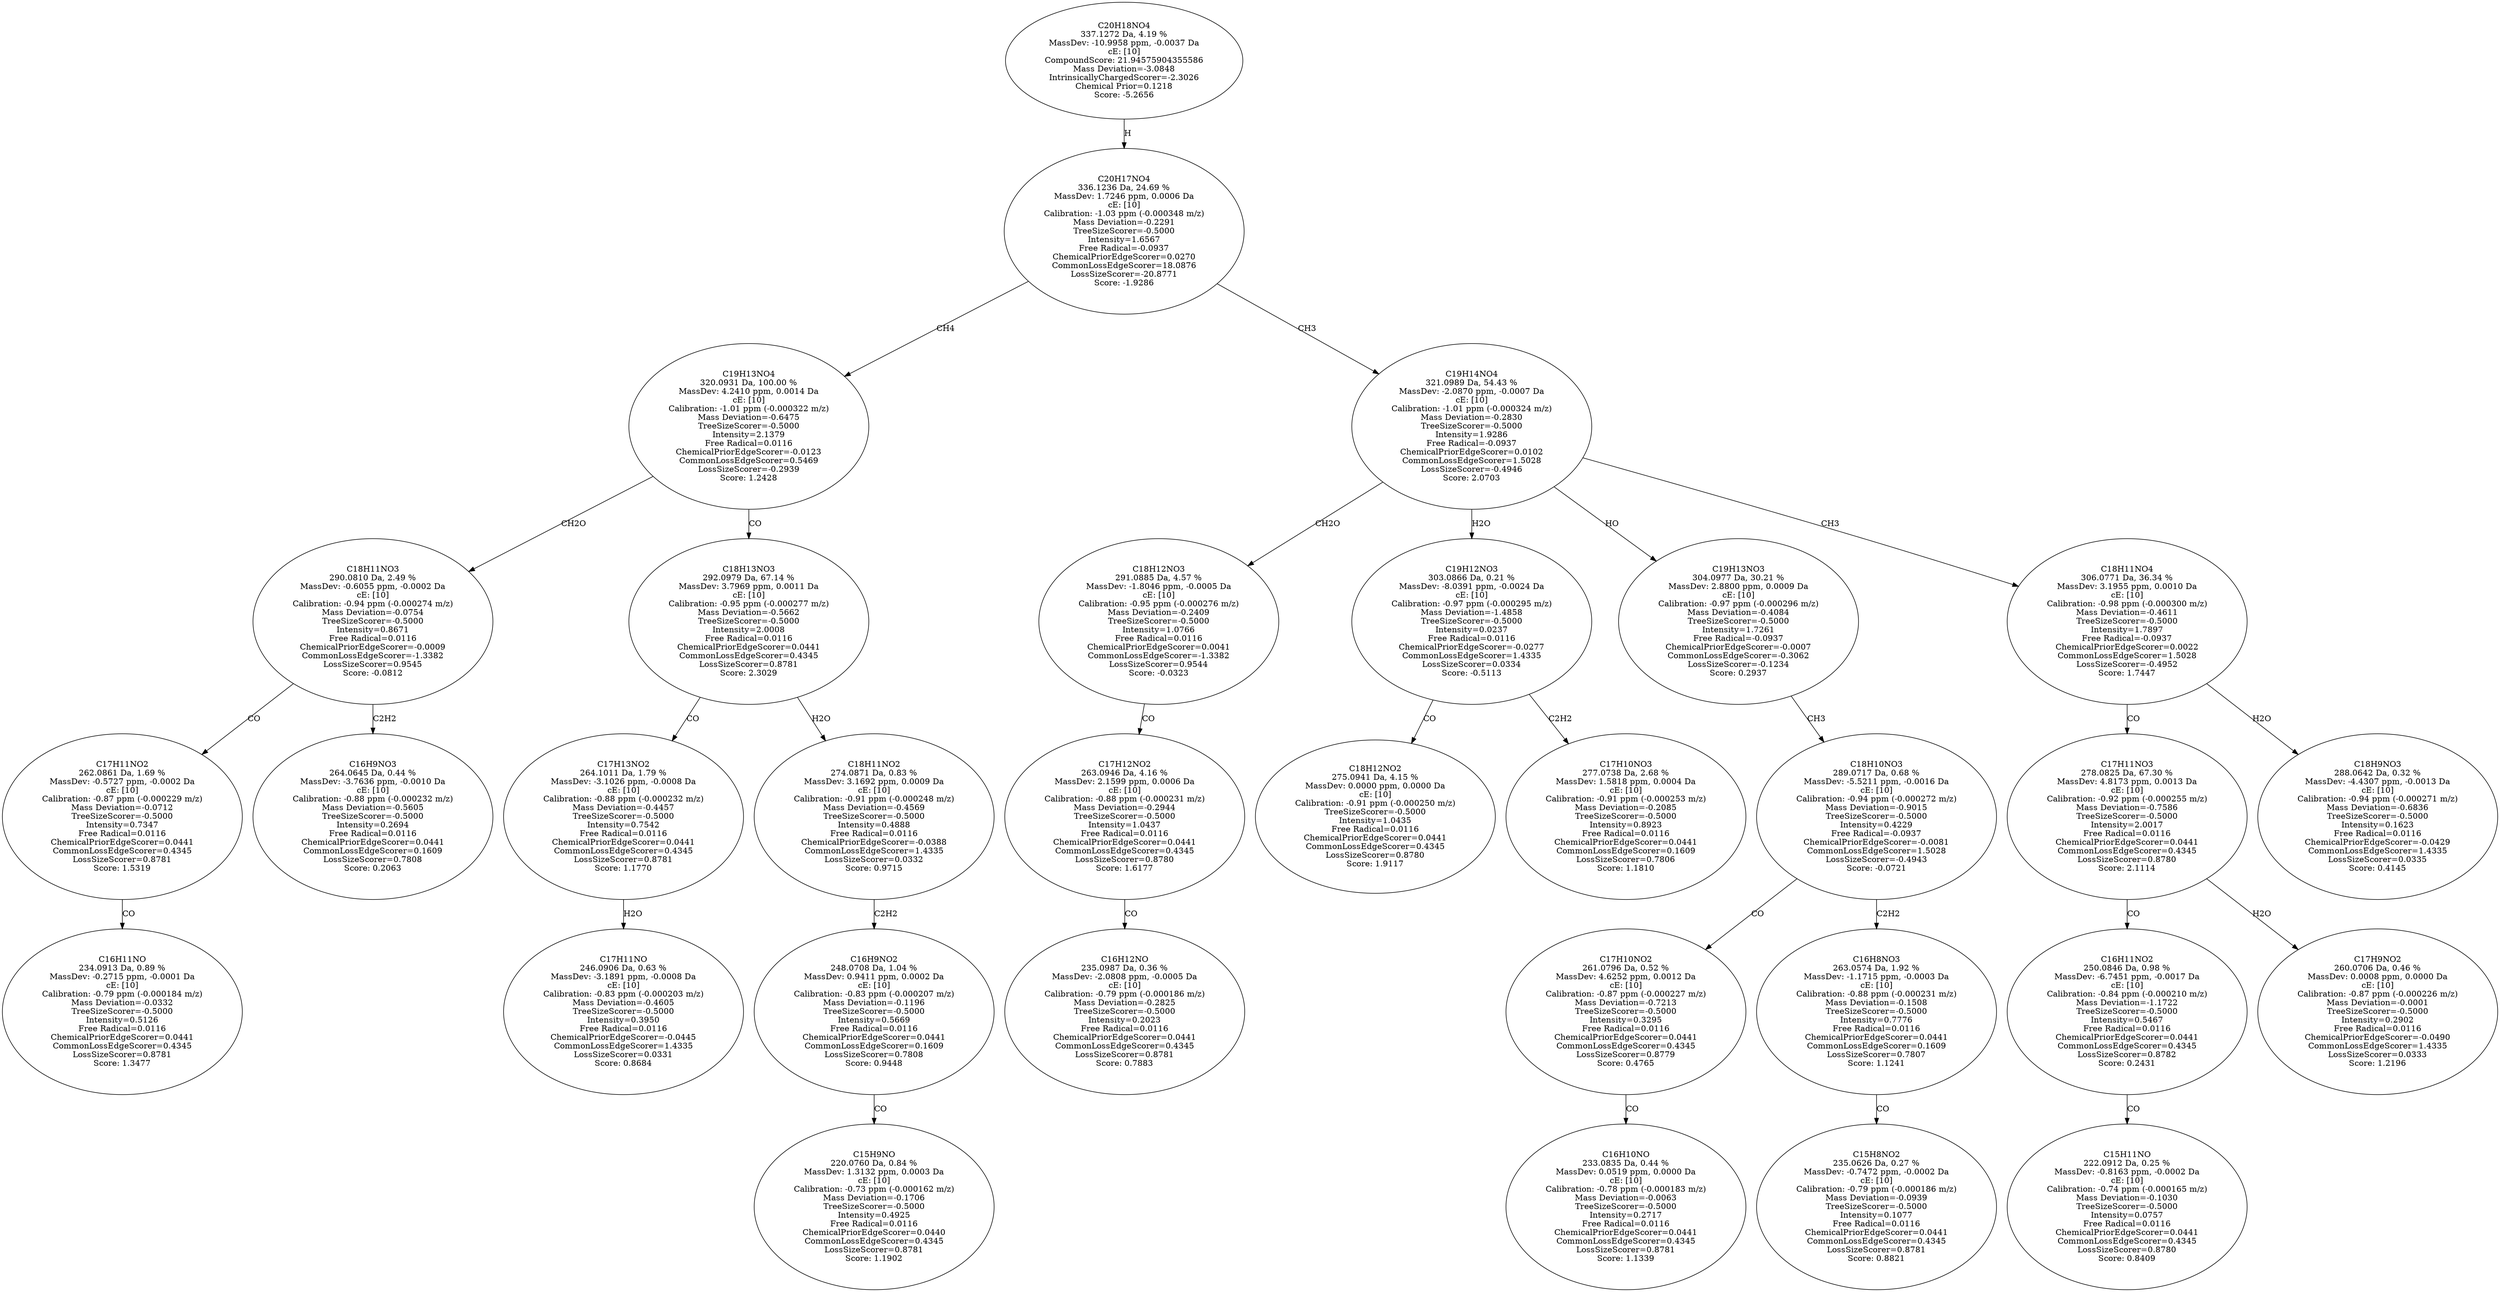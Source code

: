 strict digraph {
v1 [label="C16H11NO\n234.0913 Da, 0.89 %\nMassDev: -0.2715 ppm, -0.0001 Da\ncE: [10]\nCalibration: -0.79 ppm (-0.000184 m/z)\nMass Deviation=-0.0332\nTreeSizeScorer=-0.5000\nIntensity=0.5126\nFree Radical=0.0116\nChemicalPriorEdgeScorer=0.0441\nCommonLossEdgeScorer=0.4345\nLossSizeScorer=0.8781\nScore: 1.3477"];
v2 [label="C17H11NO2\n262.0861 Da, 1.69 %\nMassDev: -0.5727 ppm, -0.0002 Da\ncE: [10]\nCalibration: -0.87 ppm (-0.000229 m/z)\nMass Deviation=-0.0712\nTreeSizeScorer=-0.5000\nIntensity=0.7347\nFree Radical=0.0116\nChemicalPriorEdgeScorer=0.0441\nCommonLossEdgeScorer=0.4345\nLossSizeScorer=0.8781\nScore: 1.5319"];
v3 [label="C16H9NO3\n264.0645 Da, 0.44 %\nMassDev: -3.7636 ppm, -0.0010 Da\ncE: [10]\nCalibration: -0.88 ppm (-0.000232 m/z)\nMass Deviation=-0.5605\nTreeSizeScorer=-0.5000\nIntensity=0.2694\nFree Radical=0.0116\nChemicalPriorEdgeScorer=0.0441\nCommonLossEdgeScorer=0.1609\nLossSizeScorer=0.7808\nScore: 0.2063"];
v4 [label="C18H11NO3\n290.0810 Da, 2.49 %\nMassDev: -0.6055 ppm, -0.0002 Da\ncE: [10]\nCalibration: -0.94 ppm (-0.000274 m/z)\nMass Deviation=-0.0754\nTreeSizeScorer=-0.5000\nIntensity=0.8671\nFree Radical=0.0116\nChemicalPriorEdgeScorer=-0.0009\nCommonLossEdgeScorer=-1.3382\nLossSizeScorer=0.9545\nScore: -0.0812"];
v5 [label="C17H11NO\n246.0906 Da, 0.63 %\nMassDev: -3.1891 ppm, -0.0008 Da\ncE: [10]\nCalibration: -0.83 ppm (-0.000203 m/z)\nMass Deviation=-0.4605\nTreeSizeScorer=-0.5000\nIntensity=0.3950\nFree Radical=0.0116\nChemicalPriorEdgeScorer=-0.0445\nCommonLossEdgeScorer=1.4335\nLossSizeScorer=0.0331\nScore: 0.8684"];
v6 [label="C17H13NO2\n264.1011 Da, 1.79 %\nMassDev: -3.1026 ppm, -0.0008 Da\ncE: [10]\nCalibration: -0.88 ppm (-0.000232 m/z)\nMass Deviation=-0.4457\nTreeSizeScorer=-0.5000\nIntensity=0.7542\nFree Radical=0.0116\nChemicalPriorEdgeScorer=0.0441\nCommonLossEdgeScorer=0.4345\nLossSizeScorer=0.8781\nScore: 1.1770"];
v7 [label="C15H9NO\n220.0760 Da, 0.84 %\nMassDev: 1.3132 ppm, 0.0003 Da\ncE: [10]\nCalibration: -0.73 ppm (-0.000162 m/z)\nMass Deviation=-0.1706\nTreeSizeScorer=-0.5000\nIntensity=0.4925\nFree Radical=0.0116\nChemicalPriorEdgeScorer=0.0440\nCommonLossEdgeScorer=0.4345\nLossSizeScorer=0.8781\nScore: 1.1902"];
v8 [label="C16H9NO2\n248.0708 Da, 1.04 %\nMassDev: 0.9411 ppm, 0.0002 Da\ncE: [10]\nCalibration: -0.83 ppm (-0.000207 m/z)\nMass Deviation=-0.1196\nTreeSizeScorer=-0.5000\nIntensity=0.5669\nFree Radical=0.0116\nChemicalPriorEdgeScorer=0.0441\nCommonLossEdgeScorer=0.1609\nLossSizeScorer=0.7808\nScore: 0.9448"];
v9 [label="C18H11NO2\n274.0871 Da, 0.83 %\nMassDev: 3.1692 ppm, 0.0009 Da\ncE: [10]\nCalibration: -0.91 ppm (-0.000248 m/z)\nMass Deviation=-0.4569\nTreeSizeScorer=-0.5000\nIntensity=0.4888\nFree Radical=0.0116\nChemicalPriorEdgeScorer=-0.0388\nCommonLossEdgeScorer=1.4335\nLossSizeScorer=0.0332\nScore: 0.9715"];
v10 [label="C18H13NO3\n292.0979 Da, 67.14 %\nMassDev: 3.7969 ppm, 0.0011 Da\ncE: [10]\nCalibration: -0.95 ppm (-0.000277 m/z)\nMass Deviation=-0.5662\nTreeSizeScorer=-0.5000\nIntensity=2.0008\nFree Radical=0.0116\nChemicalPriorEdgeScorer=0.0441\nCommonLossEdgeScorer=0.4345\nLossSizeScorer=0.8781\nScore: 2.3029"];
v11 [label="C19H13NO4\n320.0931 Da, 100.00 %\nMassDev: 4.2410 ppm, 0.0014 Da\ncE: [10]\nCalibration: -1.01 ppm (-0.000322 m/z)\nMass Deviation=-0.6475\nTreeSizeScorer=-0.5000\nIntensity=2.1379\nFree Radical=0.0116\nChemicalPriorEdgeScorer=-0.0123\nCommonLossEdgeScorer=0.5469\nLossSizeScorer=-0.2939\nScore: 1.2428"];
v12 [label="C16H12NO\n235.0987 Da, 0.36 %\nMassDev: -2.0808 ppm, -0.0005 Da\ncE: [10]\nCalibration: -0.79 ppm (-0.000186 m/z)\nMass Deviation=-0.2825\nTreeSizeScorer=-0.5000\nIntensity=0.2023\nFree Radical=0.0116\nChemicalPriorEdgeScorer=0.0441\nCommonLossEdgeScorer=0.4345\nLossSizeScorer=0.8781\nScore: 0.7883"];
v13 [label="C17H12NO2\n263.0946 Da, 4.16 %\nMassDev: 2.1599 ppm, 0.0006 Da\ncE: [10]\nCalibration: -0.88 ppm (-0.000231 m/z)\nMass Deviation=-0.2944\nTreeSizeScorer=-0.5000\nIntensity=1.0437\nFree Radical=0.0116\nChemicalPriorEdgeScorer=0.0441\nCommonLossEdgeScorer=0.4345\nLossSizeScorer=0.8780\nScore: 1.6177"];
v14 [label="C18H12NO3\n291.0885 Da, 4.57 %\nMassDev: -1.8046 ppm, -0.0005 Da\ncE: [10]\nCalibration: -0.95 ppm (-0.000276 m/z)\nMass Deviation=-0.2409\nTreeSizeScorer=-0.5000\nIntensity=1.0766\nFree Radical=0.0116\nChemicalPriorEdgeScorer=0.0041\nCommonLossEdgeScorer=-1.3382\nLossSizeScorer=0.9544\nScore: -0.0323"];
v15 [label="C18H12NO2\n275.0941 Da, 4.15 %\nMassDev: 0.0000 ppm, 0.0000 Da\ncE: [10]\nCalibration: -0.91 ppm (-0.000250 m/z)\nTreeSizeScorer=-0.5000\nIntensity=1.0435\nFree Radical=0.0116\nChemicalPriorEdgeScorer=0.0441\nCommonLossEdgeScorer=0.4345\nLossSizeScorer=0.8780\nScore: 1.9117"];
v16 [label="C17H10NO3\n277.0738 Da, 2.68 %\nMassDev: 1.5818 ppm, 0.0004 Da\ncE: [10]\nCalibration: -0.91 ppm (-0.000253 m/z)\nMass Deviation=-0.2085\nTreeSizeScorer=-0.5000\nIntensity=0.8923\nFree Radical=0.0116\nChemicalPriorEdgeScorer=0.0441\nCommonLossEdgeScorer=0.1609\nLossSizeScorer=0.7806\nScore: 1.1810"];
v17 [label="C19H12NO3\n303.0866 Da, 0.21 %\nMassDev: -8.0391 ppm, -0.0024 Da\ncE: [10]\nCalibration: -0.97 ppm (-0.000295 m/z)\nMass Deviation=-1.4858\nTreeSizeScorer=-0.5000\nIntensity=0.0237\nFree Radical=0.0116\nChemicalPriorEdgeScorer=-0.0277\nCommonLossEdgeScorer=1.4335\nLossSizeScorer=0.0334\nScore: -0.5113"];
v18 [label="C16H10NO\n233.0835 Da, 0.44 %\nMassDev: 0.0519 ppm, 0.0000 Da\ncE: [10]\nCalibration: -0.78 ppm (-0.000183 m/z)\nMass Deviation=-0.0063\nTreeSizeScorer=-0.5000\nIntensity=0.2717\nFree Radical=0.0116\nChemicalPriorEdgeScorer=0.0441\nCommonLossEdgeScorer=0.4345\nLossSizeScorer=0.8781\nScore: 1.1339"];
v19 [label="C17H10NO2\n261.0796 Da, 0.52 %\nMassDev: 4.6252 ppm, 0.0012 Da\ncE: [10]\nCalibration: -0.87 ppm (-0.000227 m/z)\nMass Deviation=-0.7213\nTreeSizeScorer=-0.5000\nIntensity=0.3295\nFree Radical=0.0116\nChemicalPriorEdgeScorer=0.0441\nCommonLossEdgeScorer=0.4345\nLossSizeScorer=0.8779\nScore: 0.4765"];
v20 [label="C15H8NO2\n235.0626 Da, 0.27 %\nMassDev: -0.7472 ppm, -0.0002 Da\ncE: [10]\nCalibration: -0.79 ppm (-0.000186 m/z)\nMass Deviation=-0.0939\nTreeSizeScorer=-0.5000\nIntensity=0.1077\nFree Radical=0.0116\nChemicalPriorEdgeScorer=0.0441\nCommonLossEdgeScorer=0.4345\nLossSizeScorer=0.8781\nScore: 0.8821"];
v21 [label="C16H8NO3\n263.0574 Da, 1.92 %\nMassDev: -1.1715 ppm, -0.0003 Da\ncE: [10]\nCalibration: -0.88 ppm (-0.000231 m/z)\nMass Deviation=-0.1508\nTreeSizeScorer=-0.5000\nIntensity=0.7776\nFree Radical=0.0116\nChemicalPriorEdgeScorer=0.0441\nCommonLossEdgeScorer=0.1609\nLossSizeScorer=0.7807\nScore: 1.1241"];
v22 [label="C18H10NO3\n289.0717 Da, 0.68 %\nMassDev: -5.5211 ppm, -0.0016 Da\ncE: [10]\nCalibration: -0.94 ppm (-0.000272 m/z)\nMass Deviation=-0.9015\nTreeSizeScorer=-0.5000\nIntensity=0.4229\nFree Radical=-0.0937\nChemicalPriorEdgeScorer=-0.0081\nCommonLossEdgeScorer=1.5028\nLossSizeScorer=-0.4943\nScore: -0.0721"];
v23 [label="C19H13NO3\n304.0977 Da, 30.21 %\nMassDev: 2.8800 ppm, 0.0009 Da\ncE: [10]\nCalibration: -0.97 ppm (-0.000296 m/z)\nMass Deviation=-0.4084\nTreeSizeScorer=-0.5000\nIntensity=1.7261\nFree Radical=-0.0937\nChemicalPriorEdgeScorer=-0.0007\nCommonLossEdgeScorer=-0.3062\nLossSizeScorer=-0.1234\nScore: 0.2937"];
v24 [label="C15H11NO\n222.0912 Da, 0.25 %\nMassDev: -0.8163 ppm, -0.0002 Da\ncE: [10]\nCalibration: -0.74 ppm (-0.000165 m/z)\nMass Deviation=-0.1030\nTreeSizeScorer=-0.5000\nIntensity=0.0757\nFree Radical=0.0116\nChemicalPriorEdgeScorer=0.0441\nCommonLossEdgeScorer=0.4345\nLossSizeScorer=0.8780\nScore: 0.8409"];
v25 [label="C16H11NO2\n250.0846 Da, 0.98 %\nMassDev: -6.7451 ppm, -0.0017 Da\ncE: [10]\nCalibration: -0.84 ppm (-0.000210 m/z)\nMass Deviation=-1.1722\nTreeSizeScorer=-0.5000\nIntensity=0.5467\nFree Radical=0.0116\nChemicalPriorEdgeScorer=0.0441\nCommonLossEdgeScorer=0.4345\nLossSizeScorer=0.8782\nScore: 0.2431"];
v26 [label="C17H9NO2\n260.0706 Da, 0.46 %\nMassDev: 0.0008 ppm, 0.0000 Da\ncE: [10]\nCalibration: -0.87 ppm (-0.000226 m/z)\nMass Deviation=-0.0001\nTreeSizeScorer=-0.5000\nIntensity=0.2902\nFree Radical=0.0116\nChemicalPriorEdgeScorer=-0.0490\nCommonLossEdgeScorer=1.4335\nLossSizeScorer=0.0333\nScore: 1.2196"];
v27 [label="C17H11NO3\n278.0825 Da, 67.30 %\nMassDev: 4.8173 ppm, 0.0013 Da\ncE: [10]\nCalibration: -0.92 ppm (-0.000255 m/z)\nMass Deviation=-0.7586\nTreeSizeScorer=-0.5000\nIntensity=2.0017\nFree Radical=0.0116\nChemicalPriorEdgeScorer=0.0441\nCommonLossEdgeScorer=0.4345\nLossSizeScorer=0.8780\nScore: 2.1114"];
v28 [label="C18H9NO3\n288.0642 Da, 0.32 %\nMassDev: -4.4307 ppm, -0.0013 Da\ncE: [10]\nCalibration: -0.94 ppm (-0.000271 m/z)\nMass Deviation=-0.6836\nTreeSizeScorer=-0.5000\nIntensity=0.1623\nFree Radical=0.0116\nChemicalPriorEdgeScorer=-0.0429\nCommonLossEdgeScorer=1.4335\nLossSizeScorer=0.0335\nScore: 0.4145"];
v29 [label="C18H11NO4\n306.0771 Da, 36.34 %\nMassDev: 3.1955 ppm, 0.0010 Da\ncE: [10]\nCalibration: -0.98 ppm (-0.000300 m/z)\nMass Deviation=-0.4611\nTreeSizeScorer=-0.5000\nIntensity=1.7897\nFree Radical=-0.0937\nChemicalPriorEdgeScorer=0.0022\nCommonLossEdgeScorer=1.5028\nLossSizeScorer=-0.4952\nScore: 1.7447"];
v30 [label="C19H14NO4\n321.0989 Da, 54.43 %\nMassDev: -2.0870 ppm, -0.0007 Da\ncE: [10]\nCalibration: -1.01 ppm (-0.000324 m/z)\nMass Deviation=-0.2830\nTreeSizeScorer=-0.5000\nIntensity=1.9286\nFree Radical=-0.0937\nChemicalPriorEdgeScorer=0.0102\nCommonLossEdgeScorer=1.5028\nLossSizeScorer=-0.4946\nScore: 2.0703"];
v31 [label="C20H17NO4\n336.1236 Da, 24.69 %\nMassDev: 1.7246 ppm, 0.0006 Da\ncE: [10]\nCalibration: -1.03 ppm (-0.000348 m/z)\nMass Deviation=-0.2291\nTreeSizeScorer=-0.5000\nIntensity=1.6567\nFree Radical=-0.0937\nChemicalPriorEdgeScorer=0.0270\nCommonLossEdgeScorer=18.0876\nLossSizeScorer=-20.8771\nScore: -1.9286"];
v32 [label="C20H18NO4\n337.1272 Da, 4.19 %\nMassDev: -10.9958 ppm, -0.0037 Da\ncE: [10]\nCompoundScore: 21.94575904355586\nMass Deviation=-3.0848\nIntrinsicallyChargedScorer=-2.3026\nChemical Prior=0.1218\nScore: -5.2656"];
v2 -> v1 [label="CO"];
v4 -> v2 [label="CO"];
v4 -> v3 [label="C2H2"];
v11 -> v4 [label="CH2O"];
v6 -> v5 [label="H2O"];
v10 -> v6 [label="CO"];
v8 -> v7 [label="CO"];
v9 -> v8 [label="C2H2"];
v10 -> v9 [label="H2O"];
v11 -> v10 [label="CO"];
v31 -> v11 [label="CH4"];
v13 -> v12 [label="CO"];
v14 -> v13 [label="CO"];
v30 -> v14 [label="CH2O"];
v17 -> v15 [label="CO"];
v17 -> v16 [label="C2H2"];
v30 -> v17 [label="H2O"];
v19 -> v18 [label="CO"];
v22 -> v19 [label="CO"];
v21 -> v20 [label="CO"];
v22 -> v21 [label="C2H2"];
v23 -> v22 [label="CH3"];
v30 -> v23 [label="HO"];
v25 -> v24 [label="CO"];
v27 -> v25 [label="CO"];
v27 -> v26 [label="H2O"];
v29 -> v27 [label="CO"];
v29 -> v28 [label="H2O"];
v30 -> v29 [label="CH3"];
v31 -> v30 [label="CH3"];
v32 -> v31 [label="H"];
}